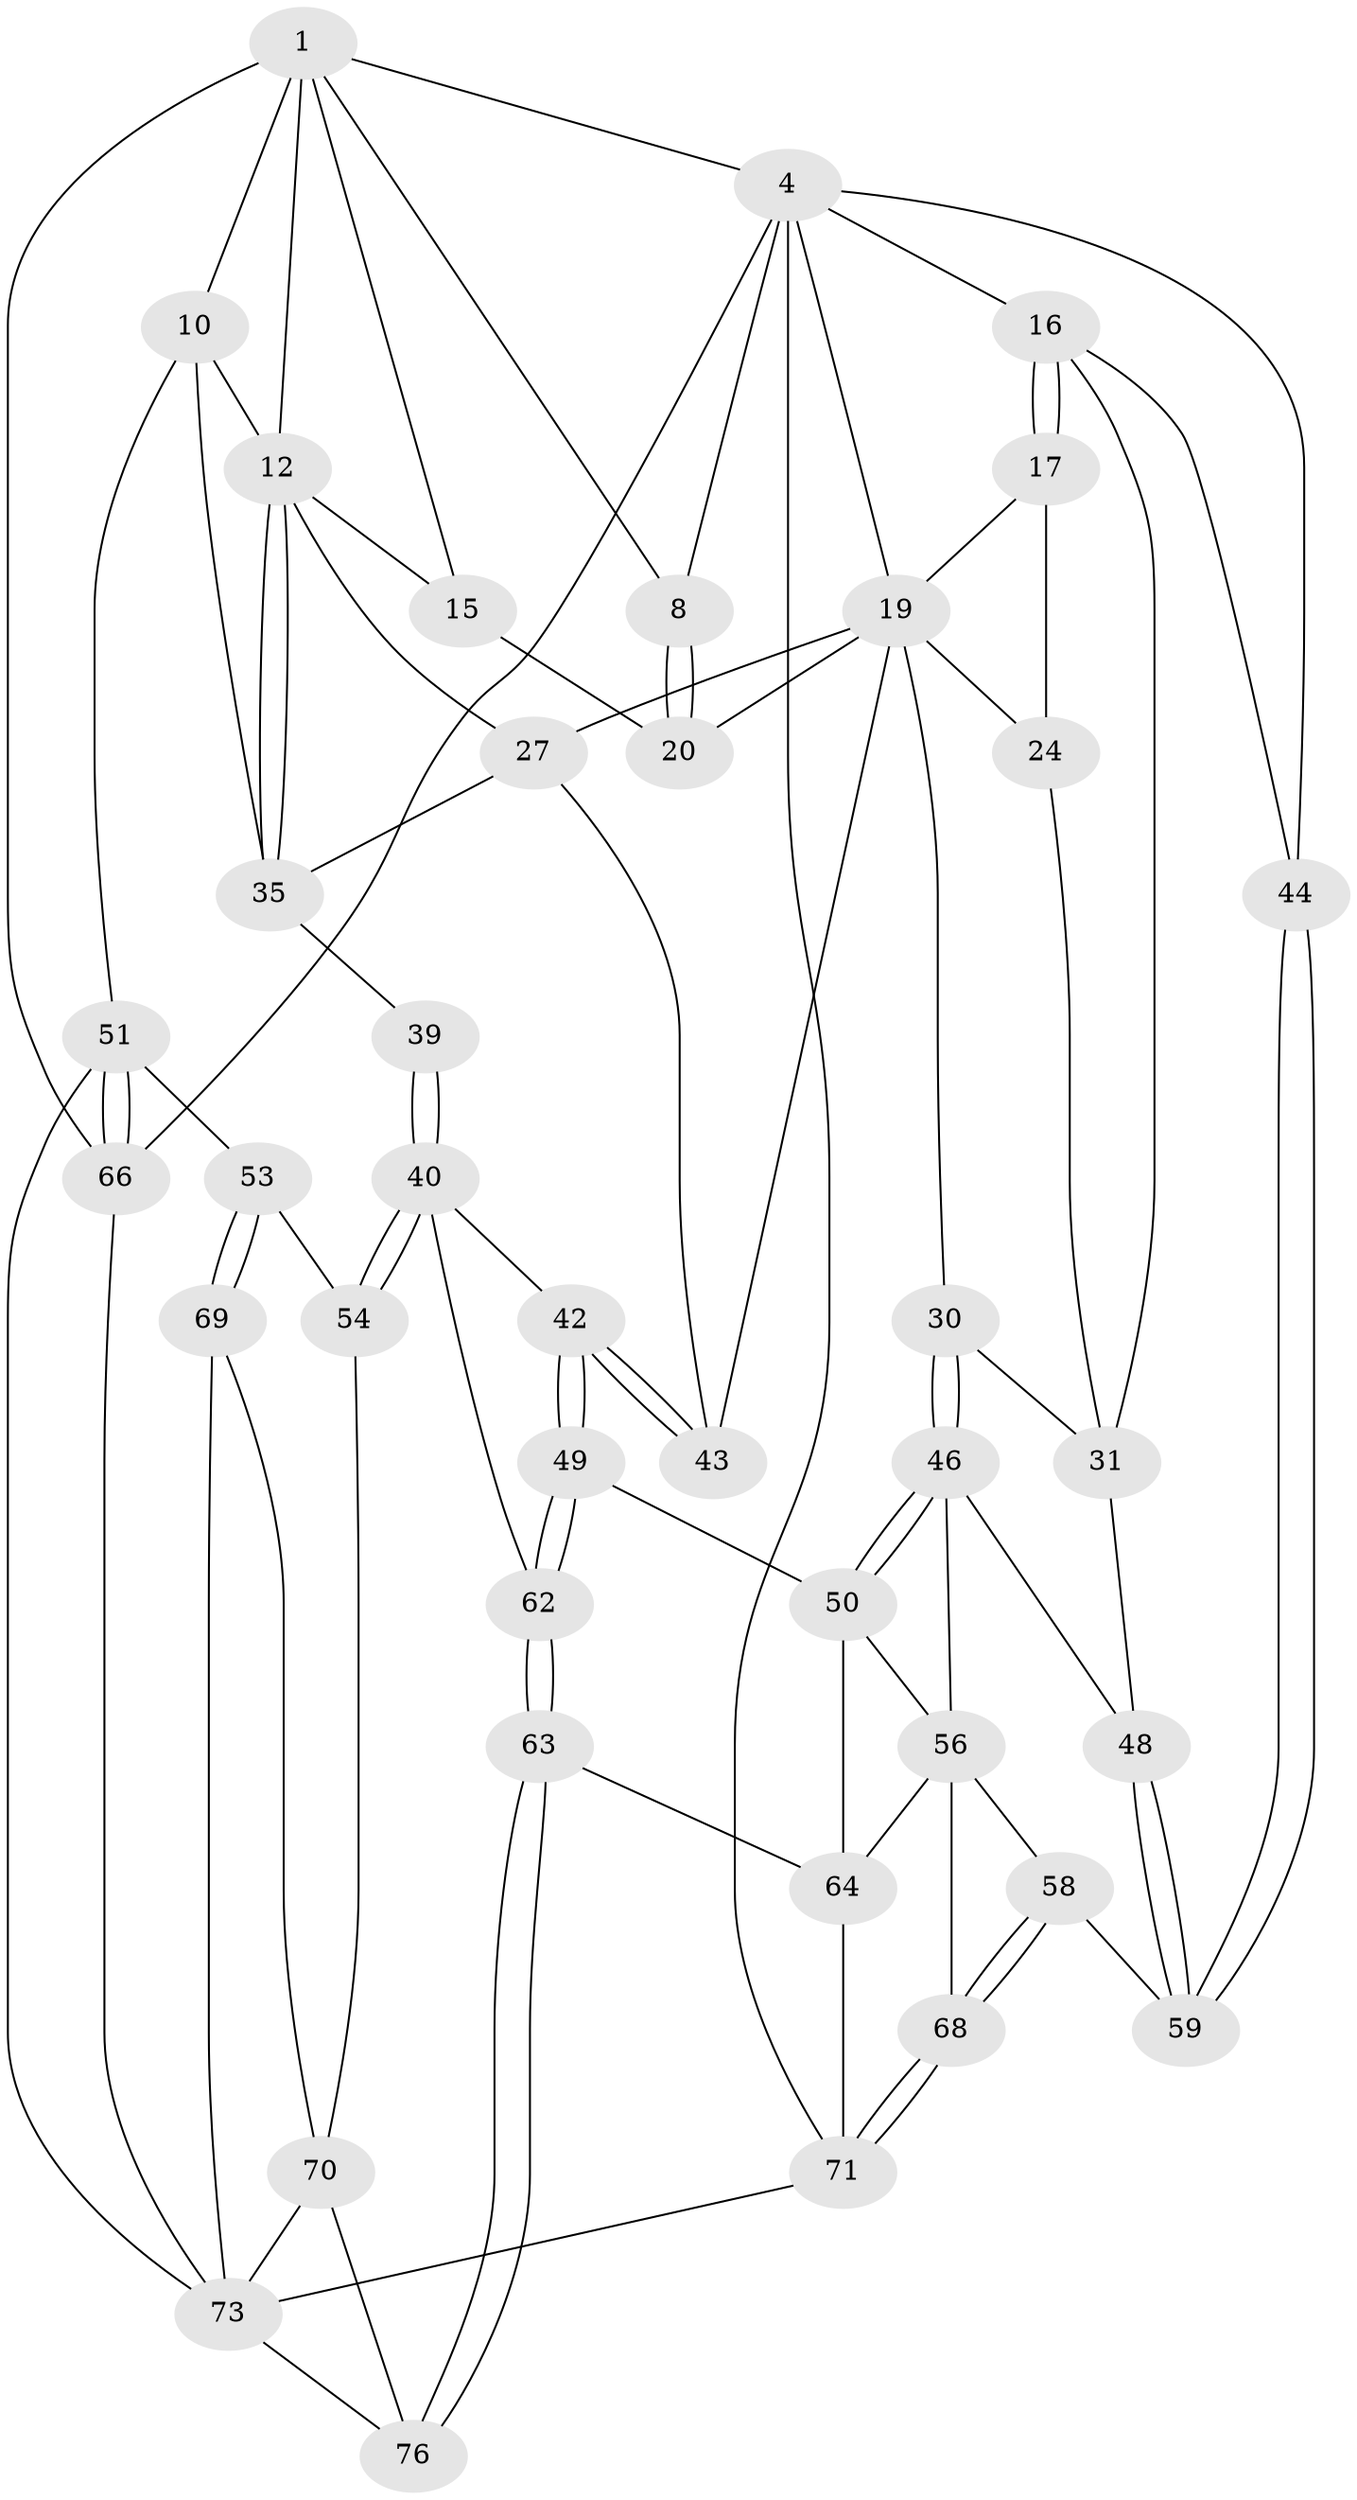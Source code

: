 // original degree distribution, {3: 0.025, 4: 0.2375, 6: 0.2125, 5: 0.525}
// Generated by graph-tools (version 1.1) at 2025/17/03/09/25 04:17:19]
// undirected, 40 vertices, 93 edges
graph export_dot {
graph [start="1"]
  node [color=gray90,style=filled];
  1 [pos="+0.6671456094445601+0",super="+6+2"];
  4 [pos="+0+0",super="+45+5"];
  8 [pos="+0.4006879676751517+0.1098950562916324"];
  10 [pos="+0.8920953674436959+0.12082721063187717",super="+11+25"];
  12 [pos="+0.8081471278160974+0.24367994235908008",super="+13"];
  15 [pos="+0.517364199664444+0.2597042149859675"];
  16 [pos="+0+0",super="+33"];
  17 [pos="+0+0",super="+18"];
  19 [pos="+0.3164344830146706+0.11760179293201771",super="+21"];
  20 [pos="+0.43558197457575565+0.24247446005247905"];
  24 [pos="+0.2761453240818644+0.28052462330712213",super="+26"];
  27 [pos="+0.5560938013317789+0.27929203490031457",super="+28"];
  30 [pos="+0.2717274255157557+0.38219785750141266"];
  31 [pos="+0.21164439845098976+0.3584645473351955",super="+32"];
  35 [pos="+0.7807693211124456+0.30212025384708213",super="+36+38"];
  39 [pos="+0.6889839124107859+0.4906816786511474"];
  40 [pos="+0.6241445855935769+0.5637374806969708",super="+41"];
  42 [pos="+0.5560542537708365+0.5602398634234204"];
  43 [pos="+0.5131383513438299+0.44802877417053605"];
  44 [pos="+0+0.7541150627523369"];
  46 [pos="+0.263163124207096+0.46613086749434285",super="+47"];
  48 [pos="+0.10110638399537511+0.564964787975882"];
  49 [pos="+0.533091596293081+0.5765097707395062"];
  50 [pos="+0.48714944287919726+0.5921987774616415",super="+55"];
  51 [pos="+1+0.6177720725374316",super="+52"];
  53 [pos="+0.8254072169752726+0.6981560062447063"];
  54 [pos="+0.7322524380852872+0.6731440231747231",super="+60"];
  56 [pos="+0.32974422879865534+0.6966455787451693",super="+67+57"];
  58 [pos="+0.10589505169694717+0.7518496945059715"];
  59 [pos="+0.096731080329893+0.7441245438743488"];
  62 [pos="+0.5332632442516352+0.7995494201486187"];
  63 [pos="+0.43072779250479565+0.8506125506856411"];
  64 [pos="+0.3783695476851156+0.8106870783088923",super="+77+65"];
  66 [pos="+1+1"];
  68 [pos="+0.14401389367584153+0.8377303325007835"];
  69 [pos="+0.7545289814794521+0.8445545595909554"];
  70 [pos="+0.6408798495615636+0.854893009029904",super="+75"];
  71 [pos="+0.13922073681163236+0.9179824844911275",super="+72"];
  73 [pos="+0.8340059566797254+0.9456807753748546",super="+78+74"];
  76 [pos="+0.5143169241936364+1"];
  1 -- 8;
  1 -- 15;
  1 -- 12;
  1 -- 66;
  1 -- 4;
  1 -- 10 [weight=2];
  4 -- 16;
  4 -- 66;
  4 -- 44;
  4 -- 8;
  4 -- 19;
  4 -- 71;
  8 -- 20;
  8 -- 20;
  10 -- 51;
  10 -- 12;
  10 -- 35;
  12 -- 35;
  12 -- 35;
  12 -- 27;
  12 -- 15;
  15 -- 20;
  16 -- 17;
  16 -- 17;
  16 -- 44;
  16 -- 31;
  17 -- 24 [weight=2];
  17 -- 19;
  19 -- 20;
  19 -- 24;
  19 -- 43;
  19 -- 27;
  19 -- 30;
  24 -- 31;
  27 -- 35;
  27 -- 43;
  30 -- 31;
  30 -- 46;
  30 -- 46;
  31 -- 48;
  35 -- 39 [weight=2];
  39 -- 40;
  39 -- 40;
  40 -- 54 [weight=2];
  40 -- 54;
  40 -- 42;
  40 -- 62;
  42 -- 43;
  42 -- 43;
  42 -- 49;
  42 -- 49;
  44 -- 59;
  44 -- 59;
  46 -- 50;
  46 -- 50;
  46 -- 48;
  46 -- 56;
  48 -- 59;
  48 -- 59;
  49 -- 50;
  49 -- 62;
  49 -- 62;
  50 -- 56;
  50 -- 64;
  51 -- 66;
  51 -- 66;
  51 -- 73;
  51 -- 53;
  53 -- 54;
  53 -- 69;
  53 -- 69;
  54 -- 70;
  56 -- 68;
  56 -- 58;
  56 -- 64;
  58 -- 59;
  58 -- 68;
  58 -- 68;
  62 -- 63;
  62 -- 63;
  63 -- 64;
  63 -- 76;
  63 -- 76;
  64 -- 71 [weight=2];
  66 -- 73;
  68 -- 71;
  68 -- 71;
  69 -- 70;
  69 -- 73;
  70 -- 76;
  70 -- 73;
  71 -- 73;
  73 -- 76;
}

